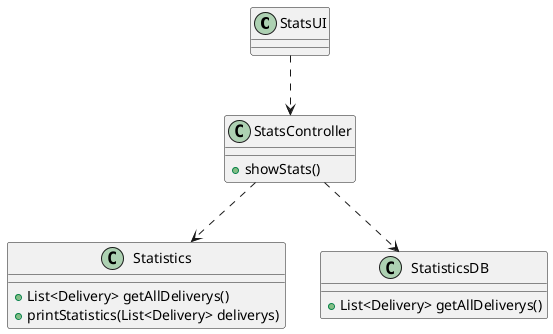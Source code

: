 @startuml


class StatsUI {

}

class StatsController {
    +showStats()

}

class Statistics {
    +List<Delivery> getAllDeliverys()
    +printStatistics(List<Delivery> deliverys)

}

class StatisticsDB {
    +List<Delivery> getAllDeliverys()
}

StatsUI ..> StatsController

StatsController ..> Statistics
StatsController ..> StatisticsDB



@enduml
